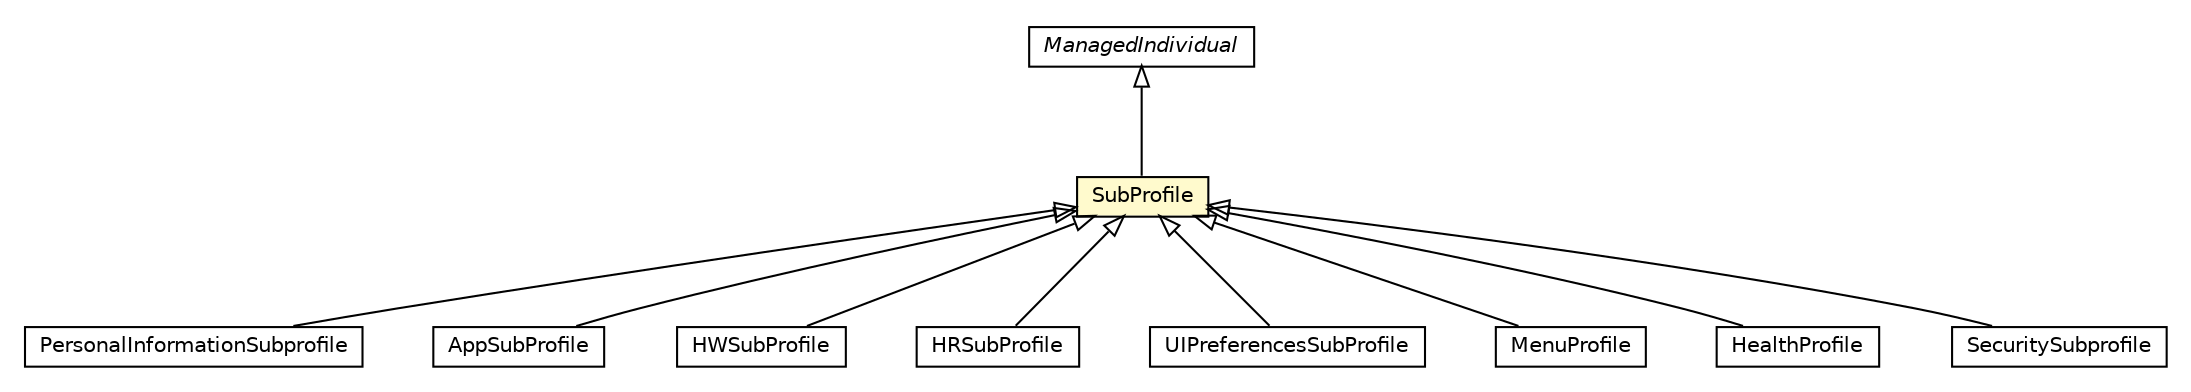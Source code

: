 #!/usr/local/bin/dot
#
# Class diagram 
# Generated by UMLGraph version R5_6-24-gf6e263 (http://www.umlgraph.org/)
#

digraph G {
	edge [fontname="Helvetica",fontsize=10,labelfontname="Helvetica",labelfontsize=10];
	node [fontname="Helvetica",fontsize=10,shape=plaintext];
	nodesep=0.25;
	ranksep=0.5;
	// org.universAAL.middleware.owl.ManagedIndividual
	c7871187 [label=<<table title="org.universAAL.middleware.owl.ManagedIndividual" border="0" cellborder="1" cellspacing="0" cellpadding="2" port="p" href="../../middleware/owl/ManagedIndividual.html">
		<tr><td><table border="0" cellspacing="0" cellpadding="1">
<tr><td align="center" balign="center"><font face="Helvetica-Oblique"> ManagedIndividual </font></td></tr>
		</table></td></tr>
		</table>>, URL="../../middleware/owl/ManagedIndividual.html", fontname="Helvetica", fontcolor="black", fontsize=10.0];
	// org.universAAL.ontology.profile.PersonalInformationSubprofile
	c7871701 [label=<<table title="org.universAAL.ontology.profile.PersonalInformationSubprofile" border="0" cellborder="1" cellspacing="0" cellpadding="2" port="p" href="./PersonalInformationSubprofile.html">
		<tr><td><table border="0" cellspacing="0" cellpadding="1">
<tr><td align="center" balign="center"> PersonalInformationSubprofile </td></tr>
		</table></td></tr>
		</table>>, URL="./PersonalInformationSubprofile.html", fontname="Helvetica", fontcolor="black", fontsize=10.0];
	// org.universAAL.ontology.profile.SubProfile
	c7871703 [label=<<table title="org.universAAL.ontology.profile.SubProfile" border="0" cellborder="1" cellspacing="0" cellpadding="2" port="p" bgcolor="lemonChiffon" href="./SubProfile.html">
		<tr><td><table border="0" cellspacing="0" cellpadding="1">
<tr><td align="center" balign="center"> SubProfile </td></tr>
		</table></td></tr>
		</table>>, URL="./SubProfile.html", fontname="Helvetica", fontcolor="black", fontsize=10.0];
	// org.universAAL.ontology.profile.AppSubProfile
	c7871705 [label=<<table title="org.universAAL.ontology.profile.AppSubProfile" border="0" cellborder="1" cellspacing="0" cellpadding="2" port="p" href="./AppSubProfile.html">
		<tr><td><table border="0" cellspacing="0" cellpadding="1">
<tr><td align="center" balign="center"> AppSubProfile </td></tr>
		</table></td></tr>
		</table>>, URL="./AppSubProfile.html", fontname="Helvetica", fontcolor="black", fontsize=10.0];
	// org.universAAL.ontology.profile.HWSubProfile
	c7871716 [label=<<table title="org.universAAL.ontology.profile.HWSubProfile" border="0" cellborder="1" cellspacing="0" cellpadding="2" port="p" href="./HWSubProfile.html">
		<tr><td><table border="0" cellspacing="0" cellpadding="1">
<tr><td align="center" balign="center"> HWSubProfile </td></tr>
		</table></td></tr>
		</table>>, URL="./HWSubProfile.html", fontname="Helvetica", fontcolor="black", fontsize=10.0];
	// org.universAAL.ontology.profile.HRSubProfile
	c7871722 [label=<<table title="org.universAAL.ontology.profile.HRSubProfile" border="0" cellborder="1" cellspacing="0" cellpadding="2" port="p" href="./HRSubProfile.html">
		<tr><td><table border="0" cellspacing="0" cellpadding="1">
<tr><td align="center" balign="center"> HRSubProfile </td></tr>
		</table></td></tr>
		</table>>, URL="./HRSubProfile.html", fontname="Helvetica", fontcolor="black", fontsize=10.0];
	// org.universAAL.ontology.ui.preferences.UIPreferencesSubProfile
	c7872010 [label=<<table title="org.universAAL.ontology.ui.preferences.UIPreferencesSubProfile" border="0" cellborder="1" cellspacing="0" cellpadding="2" port="p" href="../ui/preferences/UIPreferencesSubProfile.html">
		<tr><td><table border="0" cellspacing="0" cellpadding="1">
<tr><td align="center" balign="center"> UIPreferencesSubProfile </td></tr>
		</table></td></tr>
		</table>>, URL="../ui/preferences/UIPreferencesSubProfile.html", fontname="Helvetica", fontcolor="black", fontsize=10.0];
	// org.universAAL.ontology.profile.ui.mainmenu.MenuProfile
	c7872039 [label=<<table title="org.universAAL.ontology.profile.ui.mainmenu.MenuProfile" border="0" cellborder="1" cellspacing="0" cellpadding="2" port="p" href="./ui/mainmenu/MenuProfile.html">
		<tr><td><table border="0" cellspacing="0" cellpadding="1">
<tr><td align="center" balign="center"> MenuProfile </td></tr>
		</table></td></tr>
		</table>>, URL="./ui/mainmenu/MenuProfile.html", fontname="Helvetica", fontcolor="black", fontsize=10.0];
	// org.universAAL.ontology.health.owl.HealthProfile
	c7872139 [label=<<table title="org.universAAL.ontology.health.owl.HealthProfile" border="0" cellborder="1" cellspacing="0" cellpadding="2" port="p" href="../health/owl/HealthProfile.html">
		<tr><td><table border="0" cellspacing="0" cellpadding="1">
<tr><td align="center" balign="center"> HealthProfile </td></tr>
		</table></td></tr>
		</table>>, URL="../health/owl/HealthProfile.html", fontname="Helvetica", fontcolor="black", fontsize=10.0];
	// org.universAAL.ontology.security.SecuritySubprofile
	c7872224 [label=<<table title="org.universAAL.ontology.security.SecuritySubprofile" border="0" cellborder="1" cellspacing="0" cellpadding="2" port="p" href="../security/SecuritySubprofile.html">
		<tr><td><table border="0" cellspacing="0" cellpadding="1">
<tr><td align="center" balign="center"> SecuritySubprofile </td></tr>
		</table></td></tr>
		</table>>, URL="../security/SecuritySubprofile.html", fontname="Helvetica", fontcolor="black", fontsize=10.0];
	//org.universAAL.ontology.profile.PersonalInformationSubprofile extends org.universAAL.ontology.profile.SubProfile
	c7871703:p -> c7871701:p [dir=back,arrowtail=empty];
	//org.universAAL.ontology.profile.SubProfile extends org.universAAL.middleware.owl.ManagedIndividual
	c7871187:p -> c7871703:p [dir=back,arrowtail=empty];
	//org.universAAL.ontology.profile.AppSubProfile extends org.universAAL.ontology.profile.SubProfile
	c7871703:p -> c7871705:p [dir=back,arrowtail=empty];
	//org.universAAL.ontology.profile.HWSubProfile extends org.universAAL.ontology.profile.SubProfile
	c7871703:p -> c7871716:p [dir=back,arrowtail=empty];
	//org.universAAL.ontology.profile.HRSubProfile extends org.universAAL.ontology.profile.SubProfile
	c7871703:p -> c7871722:p [dir=back,arrowtail=empty];
	//org.universAAL.ontology.ui.preferences.UIPreferencesSubProfile extends org.universAAL.ontology.profile.SubProfile
	c7871703:p -> c7872010:p [dir=back,arrowtail=empty];
	//org.universAAL.ontology.profile.ui.mainmenu.MenuProfile extends org.universAAL.ontology.profile.SubProfile
	c7871703:p -> c7872039:p [dir=back,arrowtail=empty];
	//org.universAAL.ontology.health.owl.HealthProfile extends org.universAAL.ontology.profile.SubProfile
	c7871703:p -> c7872139:p [dir=back,arrowtail=empty];
	//org.universAAL.ontology.security.SecuritySubprofile extends org.universAAL.ontology.profile.SubProfile
	c7871703:p -> c7872224:p [dir=back,arrowtail=empty];
}

